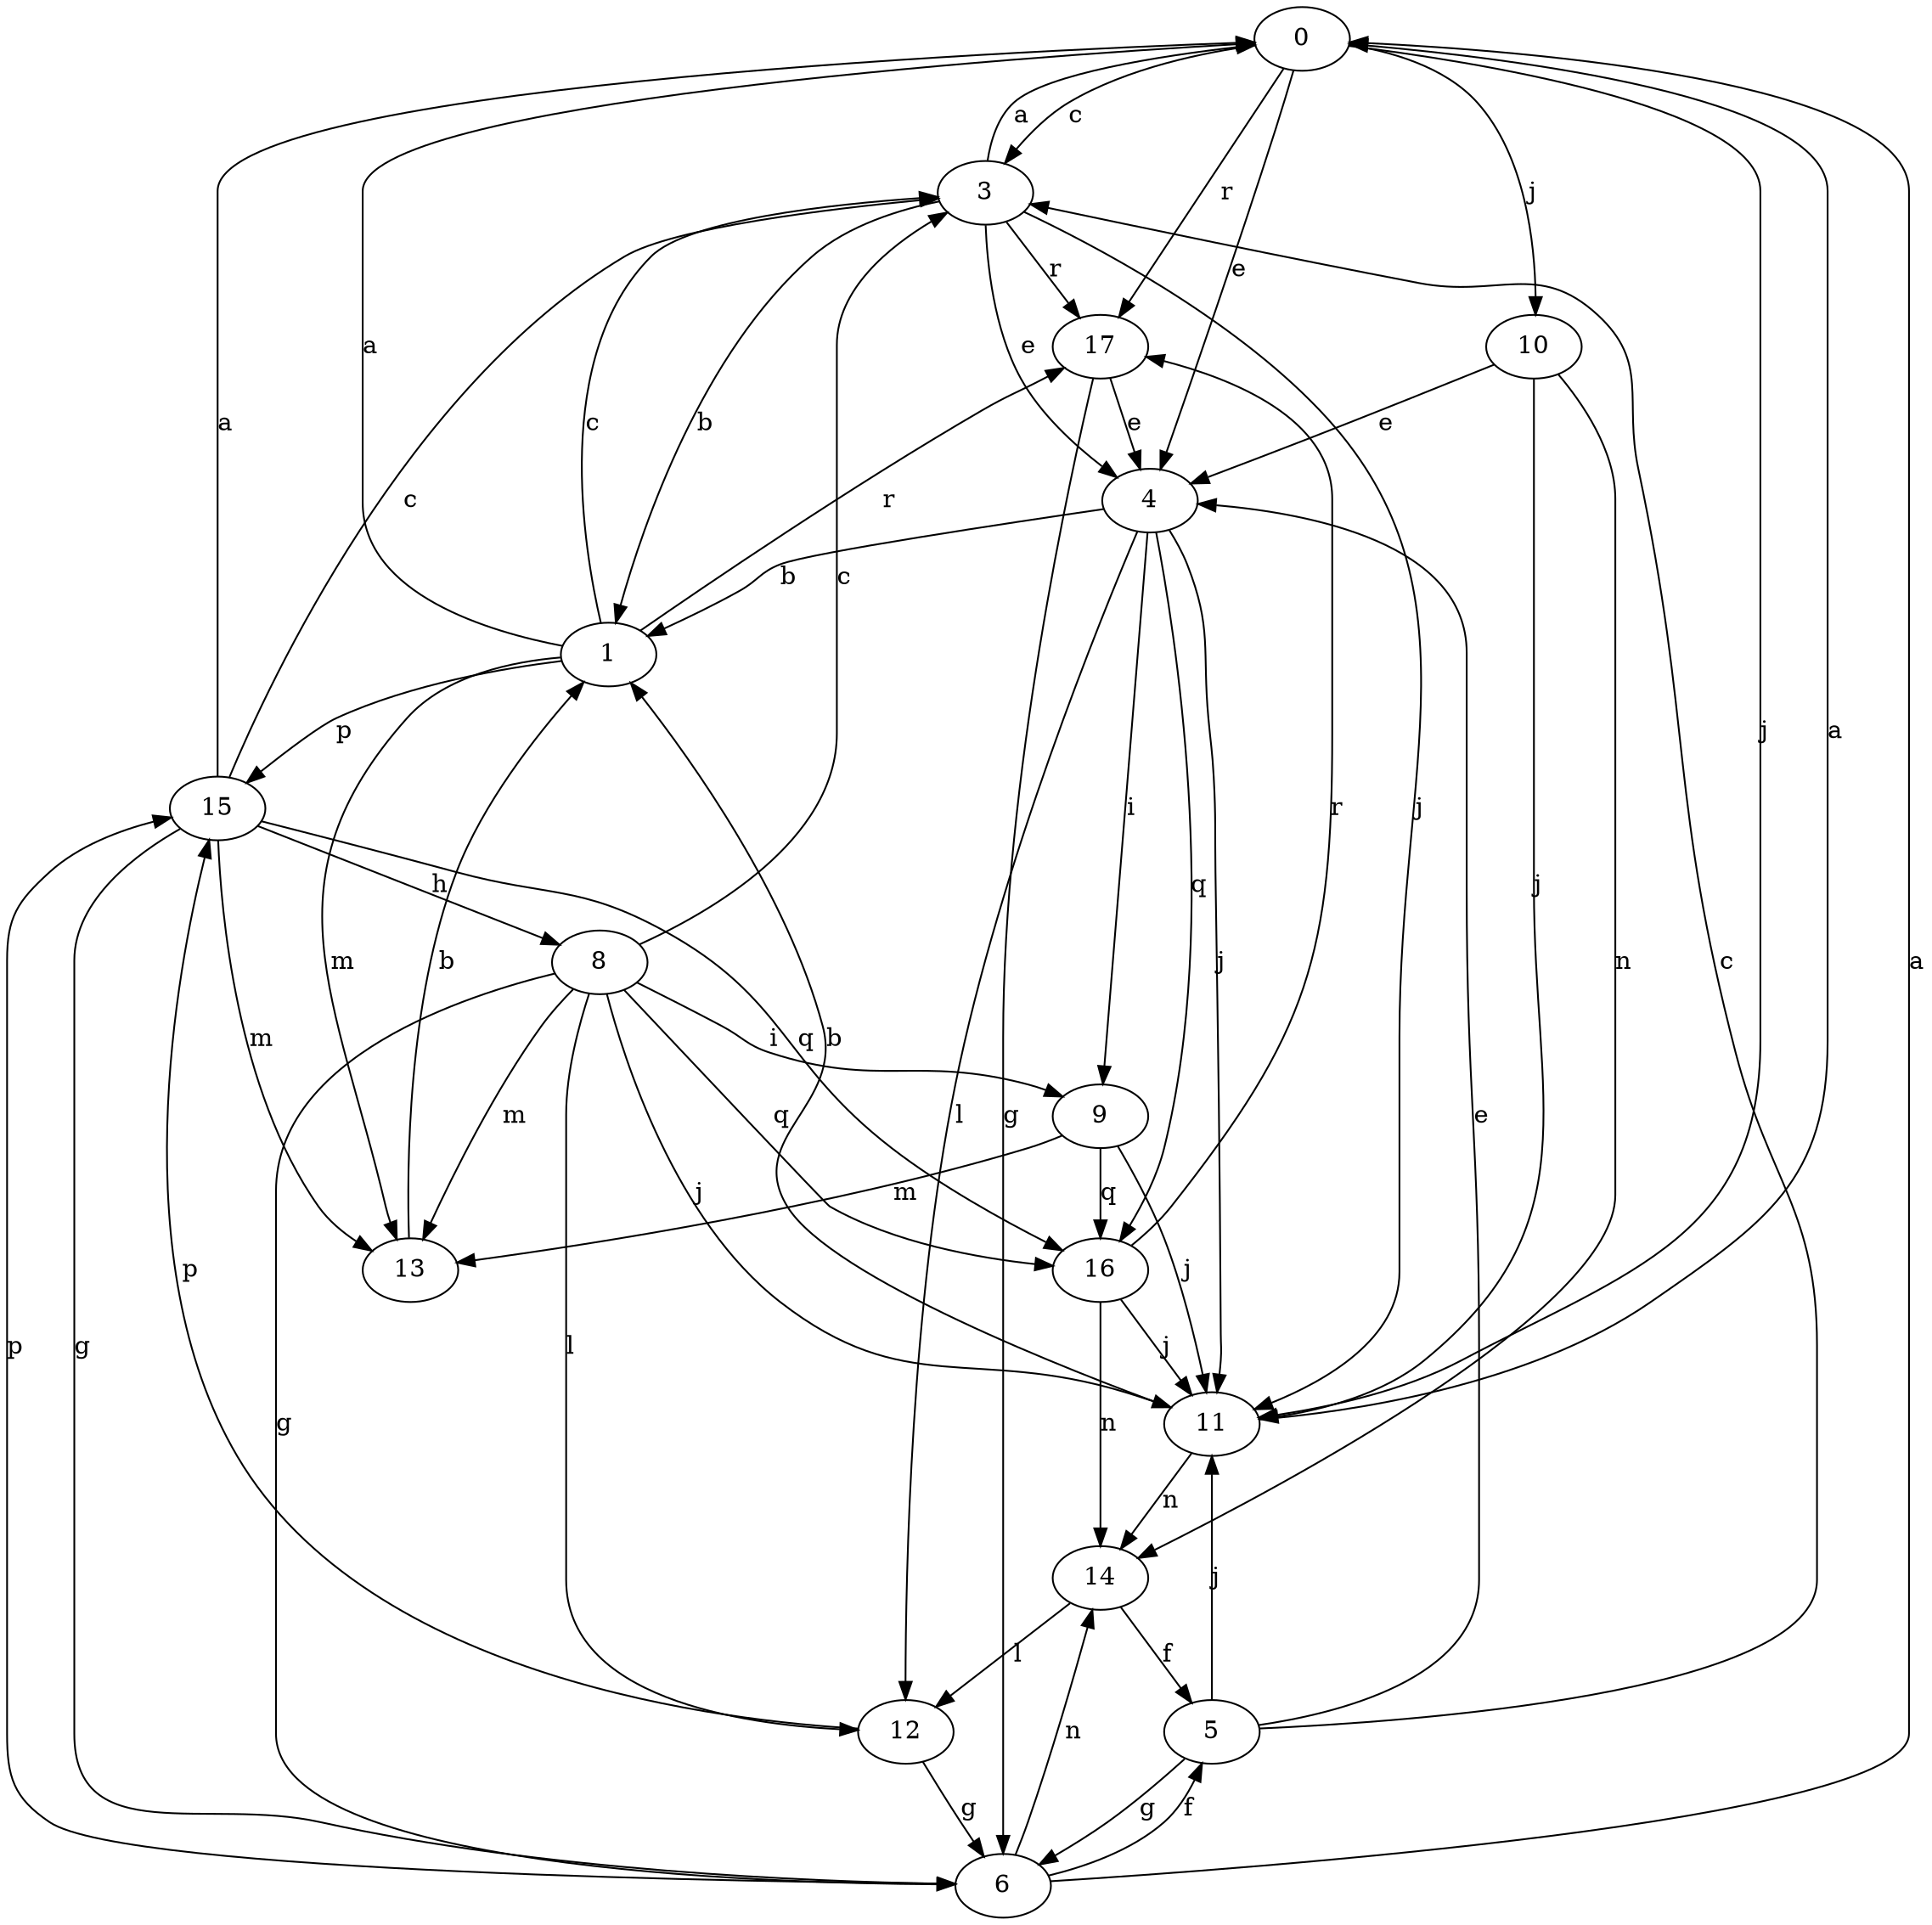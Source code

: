 strict digraph  {
0;
1;
3;
4;
5;
6;
8;
9;
10;
11;
12;
13;
14;
15;
16;
17;
0 -> 3  [label=c];
0 -> 4  [label=e];
0 -> 10  [label=j];
0 -> 11  [label=j];
0 -> 17  [label=r];
1 -> 0  [label=a];
1 -> 3  [label=c];
1 -> 13  [label=m];
1 -> 15  [label=p];
1 -> 17  [label=r];
3 -> 0  [label=a];
3 -> 1  [label=b];
3 -> 4  [label=e];
3 -> 11  [label=j];
3 -> 17  [label=r];
4 -> 1  [label=b];
4 -> 9  [label=i];
4 -> 11  [label=j];
4 -> 12  [label=l];
4 -> 16  [label=q];
5 -> 3  [label=c];
5 -> 4  [label=e];
5 -> 6  [label=g];
5 -> 11  [label=j];
6 -> 0  [label=a];
6 -> 5  [label=f];
6 -> 14  [label=n];
6 -> 15  [label=p];
8 -> 3  [label=c];
8 -> 6  [label=g];
8 -> 9  [label=i];
8 -> 11  [label=j];
8 -> 12  [label=l];
8 -> 13  [label=m];
8 -> 16  [label=q];
9 -> 11  [label=j];
9 -> 13  [label=m];
9 -> 16  [label=q];
10 -> 4  [label=e];
10 -> 11  [label=j];
10 -> 14  [label=n];
11 -> 0  [label=a];
11 -> 1  [label=b];
11 -> 14  [label=n];
12 -> 6  [label=g];
12 -> 15  [label=p];
13 -> 1  [label=b];
14 -> 5  [label=f];
14 -> 12  [label=l];
15 -> 0  [label=a];
15 -> 3  [label=c];
15 -> 6  [label=g];
15 -> 8  [label=h];
15 -> 13  [label=m];
15 -> 16  [label=q];
16 -> 11  [label=j];
16 -> 14  [label=n];
16 -> 17  [label=r];
17 -> 4  [label=e];
17 -> 6  [label=g];
}
